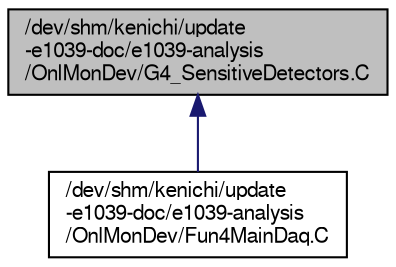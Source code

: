 digraph "/dev/shm/kenichi/update-e1039-doc/e1039-analysis/OnlMonDev/G4_SensitiveDetectors.C"
{
  bgcolor="transparent";
  edge [fontname="FreeSans",fontsize="10",labelfontname="FreeSans",labelfontsize="10"];
  node [fontname="FreeSans",fontsize="10",shape=record];
  Node1 [label="/dev/shm/kenichi/update\l-e1039-doc/e1039-analysis\l/OnlMonDev/G4_SensitiveDetectors.C",height=0.2,width=0.4,color="black", fillcolor="grey75", style="filled" fontcolor="black"];
  Node1 -> Node2 [dir="back",color="midnightblue",fontsize="10",style="solid",fontname="FreeSans"];
  Node2 [label="/dev/shm/kenichi/update\l-e1039-doc/e1039-analysis\l/OnlMonDev/Fun4MainDaq.C",height=0.2,width=0.4,color="black",URL="$de/d00/e1039-analysis_2OnlMonDev_2Fun4MainDaq_8C.html"];
}
